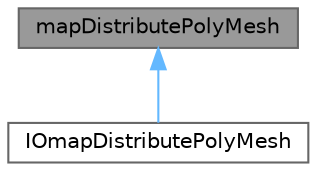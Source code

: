 digraph "mapDistributePolyMesh"
{
 // LATEX_PDF_SIZE
  bgcolor="transparent";
  edge [fontname=Helvetica,fontsize=10,labelfontname=Helvetica,labelfontsize=10];
  node [fontname=Helvetica,fontsize=10,shape=box,height=0.2,width=0.4];
  Node1 [id="Node000001",label="mapDistributePolyMesh",height=0.2,width=0.4,color="gray40", fillcolor="grey60", style="filled", fontcolor="black",tooltip="Class containing mesh-to-mesh mapping information after a mesh distribution where we send parts of me..."];
  Node1 -> Node2 [id="edge1_Node000001_Node000002",dir="back",color="steelblue1",style="solid",tooltip=" "];
  Node2 [id="Node000002",label="IOmapDistributePolyMesh",height=0.2,width=0.4,color="gray40", fillcolor="white", style="filled",URL="$classFoam_1_1IOmapDistributePolyMesh.html",tooltip="IOmapDistributePolyMesh is derived from mapDistributePolyMesh and IOobject to give the mapDistributeP..."];
}
